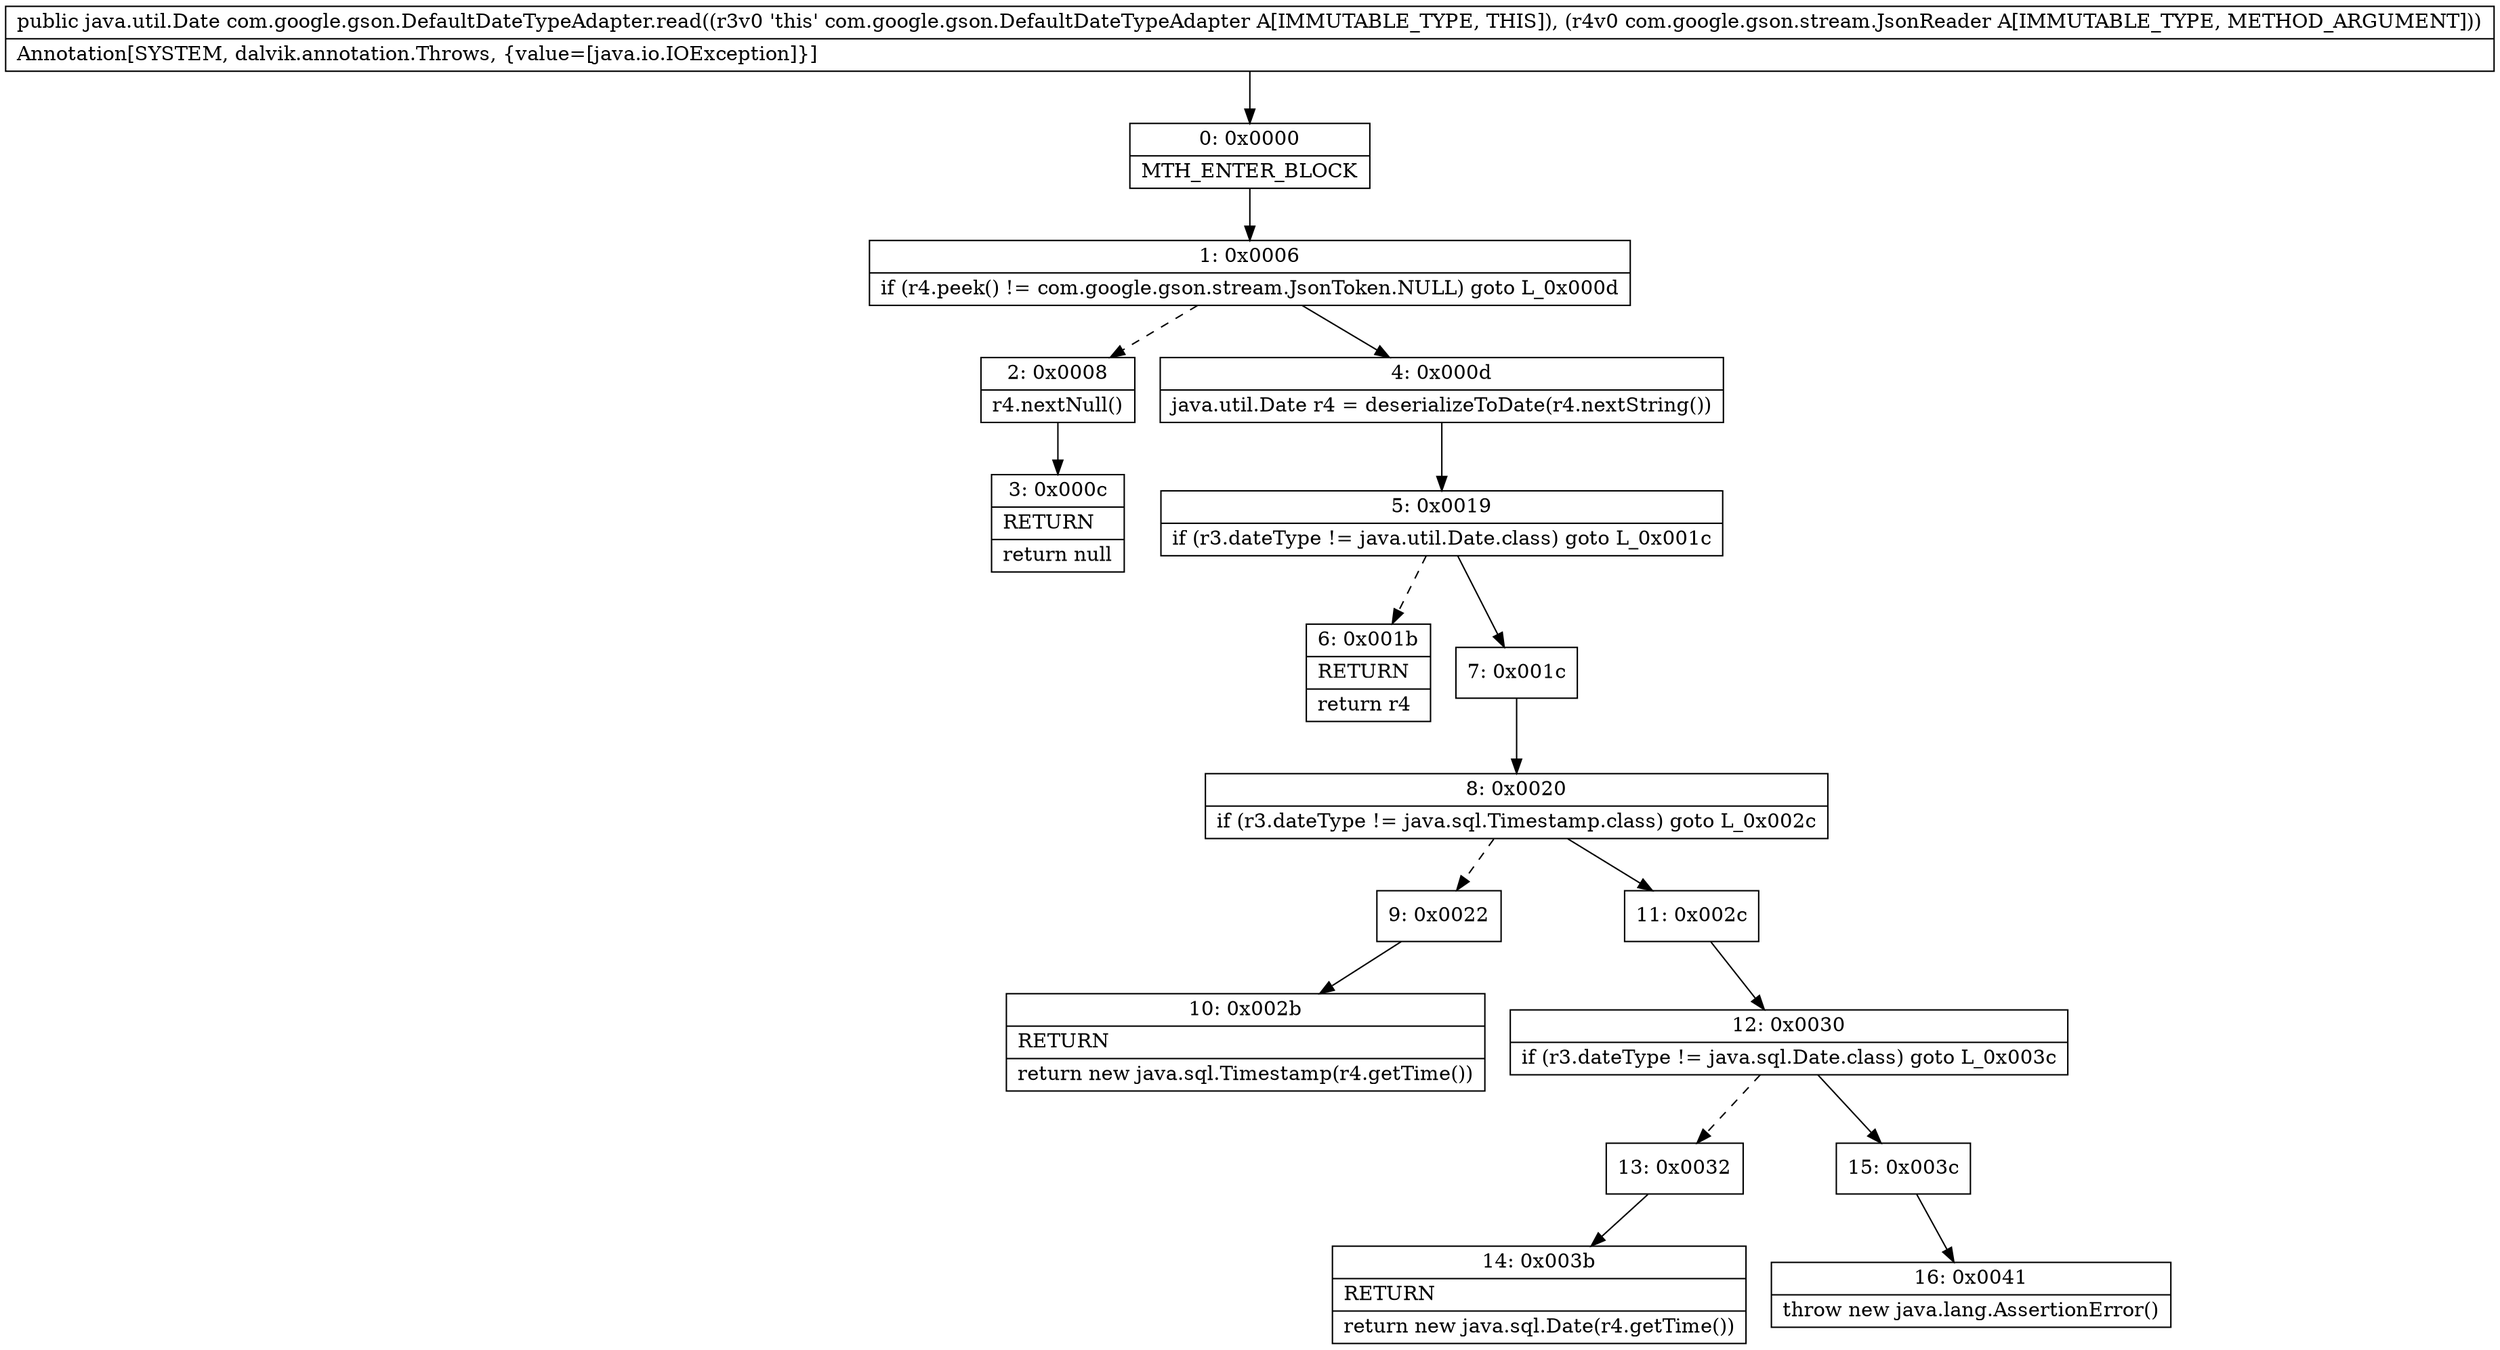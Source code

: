 digraph "CFG forcom.google.gson.DefaultDateTypeAdapter.read(Lcom\/google\/gson\/stream\/JsonReader;)Ljava\/util\/Date;" {
Node_0 [shape=record,label="{0\:\ 0x0000|MTH_ENTER_BLOCK\l}"];
Node_1 [shape=record,label="{1\:\ 0x0006|if (r4.peek() != com.google.gson.stream.JsonToken.NULL) goto L_0x000d\l}"];
Node_2 [shape=record,label="{2\:\ 0x0008|r4.nextNull()\l}"];
Node_3 [shape=record,label="{3\:\ 0x000c|RETURN\l|return null\l}"];
Node_4 [shape=record,label="{4\:\ 0x000d|java.util.Date r4 = deserializeToDate(r4.nextString())\l}"];
Node_5 [shape=record,label="{5\:\ 0x0019|if (r3.dateType != java.util.Date.class) goto L_0x001c\l}"];
Node_6 [shape=record,label="{6\:\ 0x001b|RETURN\l|return r4\l}"];
Node_7 [shape=record,label="{7\:\ 0x001c}"];
Node_8 [shape=record,label="{8\:\ 0x0020|if (r3.dateType != java.sql.Timestamp.class) goto L_0x002c\l}"];
Node_9 [shape=record,label="{9\:\ 0x0022}"];
Node_10 [shape=record,label="{10\:\ 0x002b|RETURN\l|return new java.sql.Timestamp(r4.getTime())\l}"];
Node_11 [shape=record,label="{11\:\ 0x002c}"];
Node_12 [shape=record,label="{12\:\ 0x0030|if (r3.dateType != java.sql.Date.class) goto L_0x003c\l}"];
Node_13 [shape=record,label="{13\:\ 0x0032}"];
Node_14 [shape=record,label="{14\:\ 0x003b|RETURN\l|return new java.sql.Date(r4.getTime())\l}"];
Node_15 [shape=record,label="{15\:\ 0x003c}"];
Node_16 [shape=record,label="{16\:\ 0x0041|throw new java.lang.AssertionError()\l}"];
MethodNode[shape=record,label="{public java.util.Date com.google.gson.DefaultDateTypeAdapter.read((r3v0 'this' com.google.gson.DefaultDateTypeAdapter A[IMMUTABLE_TYPE, THIS]), (r4v0 com.google.gson.stream.JsonReader A[IMMUTABLE_TYPE, METHOD_ARGUMENT]))  | Annotation[SYSTEM, dalvik.annotation.Throws, \{value=[java.io.IOException]\}]\l}"];
MethodNode -> Node_0;
Node_0 -> Node_1;
Node_1 -> Node_2[style=dashed];
Node_1 -> Node_4;
Node_2 -> Node_3;
Node_4 -> Node_5;
Node_5 -> Node_6[style=dashed];
Node_5 -> Node_7;
Node_7 -> Node_8;
Node_8 -> Node_9[style=dashed];
Node_8 -> Node_11;
Node_9 -> Node_10;
Node_11 -> Node_12;
Node_12 -> Node_13[style=dashed];
Node_12 -> Node_15;
Node_13 -> Node_14;
Node_15 -> Node_16;
}

